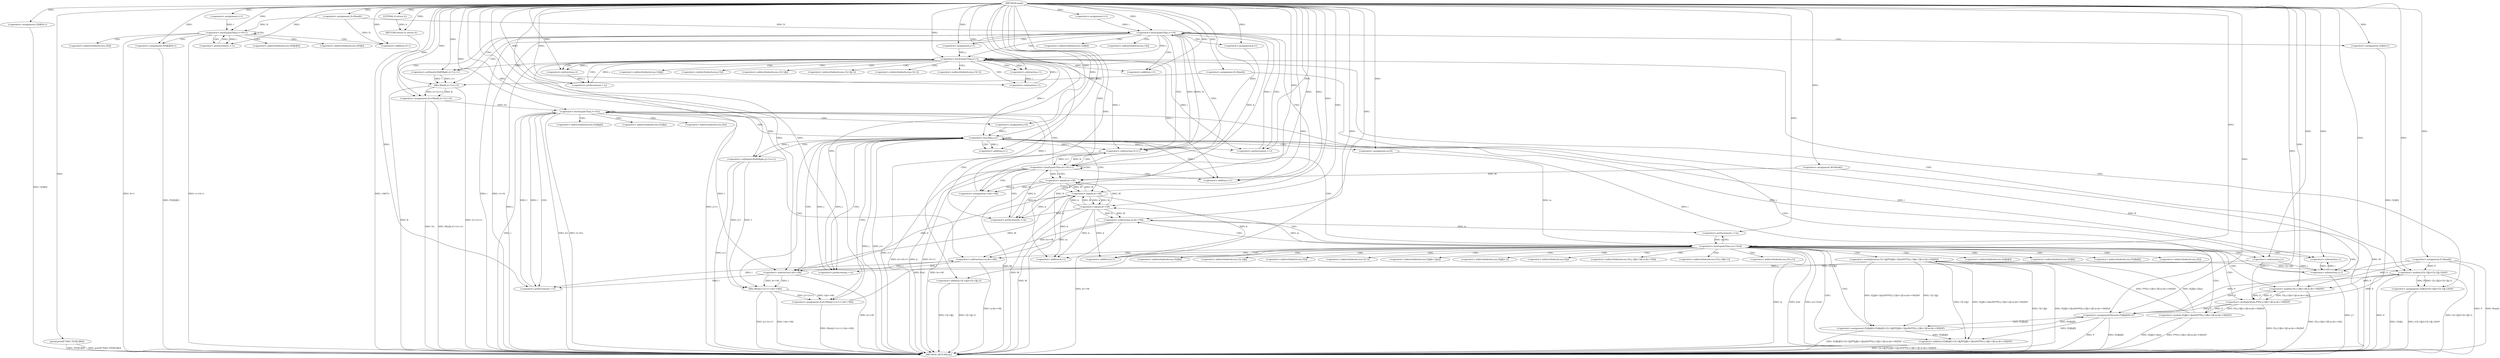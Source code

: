 digraph "main" {  
"1000151" [label = "(METHOD,main)" ]
"1000399" [label = "(METHOD_RETURN,int)" ]
"1000189" [label = "(<operator>.assignment,C[0][0]=1)" ]
"1000388" [label = "(printf,printf(\"%lld\",F[N][1][K]))" ]
"1000397" [label = "(RETURN,return 0;,return 0;)" ]
"1000154" [label = "(<operator>.assignment,N=Read())" ]
"1000170" [label = "(<operator>.assignment,i=1)" ]
"1000173" [label = "(<operator>.lessEqualsThan,i<=N+1)" ]
"1000178" [label = "(<operator>.preIncrement,++i)" ]
"1000180" [label = "(<operator>.assignment,F[0][i][0]=1)" ]
"1000198" [label = "(<operator>.assignment,i=1)" ]
"1000201" [label = "(<operator>.lessEqualsThan,i<=N)" ]
"1000204" [label = "(<operator>.preIncrement,++i)" ]
"1000398" [label = "(LITERAL,0,return 0;)" ]
"1000158" [label = "(<operator>.assignment,M=Read())" ]
"1000207" [label = "(<operator>.assignment,C[i][0]=1)" ]
"1000250" [label = "(<operator>.assignment,En=Min(K,(i+1)>>1))" ]
"1000162" [label = "(<operator>.assignment,K=Read())" ]
"1000165" [label = "(<operator>.assignment,P=Read())" ]
"1000175" [label = "(<operator>.addition,N+1)" ]
"1000216" [label = "(<operator>.assignment,j=1)" ]
"1000219" [label = "(<operator>.lessEqualsThan,j<=i)" ]
"1000222" [label = "(<operator>.preIncrement,++j)" ]
"1000224" [label = "(<operator>.assignment,C[i][j]=(C[i-1][j]+C[i-1][j-1])%P)" ]
"1000261" [label = "(<operator>.assignment,k=1)" ]
"1000264" [label = "(<operator>.lessEqualsThan,k<=N-i+1)" ]
"1000271" [label = "(<operator>.preIncrement,++k)" ]
"1000252" [label = "(Min,Min(K,(i+1)>>1))" ]
"1000230" [label = "(<operator>.modulo,(C[i-1][j]+C[i-1][j-1])%P)" ]
"1000254" [label = "(<operator>.arithmeticShiftRight,(i+1)>>1)" ]
"1000266" [label = "(<operator>.subtraction,N-i+1)" ]
"1000276" [label = "(<operator>.assignment,l=(k==M))" ]
"1000281" [label = "(<operator>.lessEqualsThan,l<=En)" ]
"1000284" [label = "(<operator>.preIncrement,++l)" ]
"1000231" [label = "(<operator>.addition,C[i-1][j]+C[i-1][j-1])" ]
"1000255" [label = "(<operator>.addition,i+1)" ]
"1000268" [label = "(<operator>.addition,i+1)" ]
"1000379" [label = "(<operator>.assignmentDivision,F[i][k][l]%=P)" ]
"1000278" [label = "(<operator>.equals,k==M)" ]
"1000289" [label = "(<operator>.assignment,j=0)" ]
"1000292" [label = "(<operator>.lessThan,j<i)" ]
"1000295" [label = "(<operator>.preIncrement,++j)" ]
"1000245" [label = "(<operator>.subtraction,j-1)" ]
"1000299" [label = "(<operator>.assignment,End=Min((j+1)>>1,l-(k==M)))" ]
"1000235" [label = "(<operator>.subtraction,i-1)" ]
"1000242" [label = "(<operator>.subtraction,i-1)" ]
"1000314" [label = "(<operator>.assignment,m=0)" ]
"1000317" [label = "(<operator>.lessEqualsThan,m<=End)" ]
"1000320" [label = "(<operator>.preIncrement,++m)" ]
"1000322" [label = "(<operator>.assignment,F[i][k][l]=F[i][k][l]+C[i-1][j]*F[j][k+1][m]%P*F[i-j-1][k+1][l-m-(k==M)]%P)" ]
"1000301" [label = "(Min,Min((j+1)>>1,l-(k==M)))" ]
"1000302" [label = "(<operator>.arithmeticShiftRight,(j+1)>>1)" ]
"1000307" [label = "(<operator>.subtraction,l-(k==M))" ]
"1000330" [label = "(<operator>.addition,F[i][k][l]+C[i-1][j]*F[j][k+1][m]%P*F[i-j-1][k+1][l-m-(k==M)]%P)" ]
"1000303" [label = "(<operator>.addition,j+1)" ]
"1000309" [label = "(<operator>.equals,k==M)" ]
"1000338" [label = "(<operator>.multiplication,C[i-1][j]*F[j][k+1][m]%P*F[i-j-1][k+1][l-m-(k==M)]%P)" ]
"1000346" [label = "(<operator>.modulo,F[j][k+1][m]%P*F[i-j-1][k+1][l-m-(k==M)]%P)" ]
"1000356" [label = "(<operator>.multiplication,P*F[i-j-1][k+1][l-m-(k==M)]%P)" ]
"1000342" [label = "(<operator>.subtraction,i-1)" ]
"1000358" [label = "(<operator>.modulo,F[i-j-1][k+1][l-m-(k==M)]%P)" ]
"1000352" [label = "(<operator>.addition,k+1)" ]
"1000371" [label = "(<operator>.subtraction,l-m-(k==M))" ]
"1000368" [label = "(<operator>.addition,k+1)" ]
"1000373" [label = "(<operator>.subtraction,m-(k==M))" ]
"1000363" [label = "(<operator>.subtraction,i-j-1)" ]
"1000375" [label = "(<operator>.equals,k==M)" ]
"1000365" [label = "(<operator>.subtraction,j-1)" ]
"1000181" [label = "(<operator>.indirectIndexAccess,F[0][i][0])" ]
"1000182" [label = "(<operator>.indirectIndexAccess,F[0][i])" ]
"1000208" [label = "(<operator>.indirectIndexAccess,C[i][0])" ]
"1000183" [label = "(<operator>.indirectIndexAccess,F[0])" ]
"1000209" [label = "(<operator>.indirectIndexAccess,C[i])" ]
"1000225" [label = "(<operator>.indirectIndexAccess,C[i][j])" ]
"1000226" [label = "(<operator>.indirectIndexAccess,C[i])" ]
"1000232" [label = "(<operator>.indirectIndexAccess,C[i-1][j])" ]
"1000239" [label = "(<operator>.indirectIndexAccess,C[i-1][j-1])" ]
"1000233" [label = "(<operator>.indirectIndexAccess,C[i-1])" ]
"1000240" [label = "(<operator>.indirectIndexAccess,C[i-1])" ]
"1000380" [label = "(<operator>.indirectIndexAccess,F[i][k][l])" ]
"1000381" [label = "(<operator>.indirectIndexAccess,F[i][k])" ]
"1000382" [label = "(<operator>.indirectIndexAccess,F[i])" ]
"1000323" [label = "(<operator>.indirectIndexAccess,F[i][k][l])" ]
"1000324" [label = "(<operator>.indirectIndexAccess,F[i][k])" ]
"1000331" [label = "(<operator>.indirectIndexAccess,F[i][k][l])" ]
"1000325" [label = "(<operator>.indirectIndexAccess,F[i])" ]
"1000332" [label = "(<operator>.indirectIndexAccess,F[i][k])" ]
"1000339" [label = "(<operator>.indirectIndexAccess,C[i-1][j])" ]
"1000333" [label = "(<operator>.indirectIndexAccess,F[i])" ]
"1000340" [label = "(<operator>.indirectIndexAccess,C[i-1])" ]
"1000347" [label = "(<operator>.indirectIndexAccess,F[j][k+1][m])" ]
"1000348" [label = "(<operator>.indirectIndexAccess,F[j][k+1])" ]
"1000349" [label = "(<operator>.indirectIndexAccess,F[j])" ]
"1000359" [label = "(<operator>.indirectIndexAccess,F[i-j-1][k+1][l-m-(k==M)])" ]
"1000360" [label = "(<operator>.indirectIndexAccess,F[i-j-1][k+1])" ]
"1000361" [label = "(<operator>.indirectIndexAccess,F[i-j-1])" ]
  "1000397" -> "1000399"  [ label = "DDG: <RET>"] 
  "1000158" -> "1000399"  [ label = "DDG: M"] 
  "1000162" -> "1000399"  [ label = "DDG: K"] 
  "1000165" -> "1000399"  [ label = "DDG: P"] 
  "1000165" -> "1000399"  [ label = "DDG: Read()"] 
  "1000173" -> "1000399"  [ label = "DDG: N+1"] 
  "1000173" -> "1000399"  [ label = "DDG: i<=N+1"] 
  "1000189" -> "1000399"  [ label = "DDG: C[0][0]"] 
  "1000201" -> "1000399"  [ label = "DDG: i"] 
  "1000201" -> "1000399"  [ label = "DDG: N"] 
  "1000201" -> "1000399"  [ label = "DDG: i<=N"] 
  "1000388" -> "1000399"  [ label = "DDG: F[N][1][K]"] 
  "1000388" -> "1000399"  [ label = "DDG: printf(\"%lld\",F[N][1][K])"] 
  "1000207" -> "1000399"  [ label = "DDG: C[i][0]"] 
  "1000219" -> "1000399"  [ label = "DDG: j"] 
  "1000219" -> "1000399"  [ label = "DDG: j<=i"] 
  "1000250" -> "1000399"  [ label = "DDG: En"] 
  "1000252" -> "1000399"  [ label = "DDG: K"] 
  "1000252" -> "1000399"  [ label = "DDG: (i+1)>>1"] 
  "1000250" -> "1000399"  [ label = "DDG: Min(K,(i+1)>>1)"] 
  "1000264" -> "1000399"  [ label = "DDG: k"] 
  "1000266" -> "1000399"  [ label = "DDG: i+1"] 
  "1000264" -> "1000399"  [ label = "DDG: N-i+1"] 
  "1000264" -> "1000399"  [ label = "DDG: k<=N-i+1"] 
  "1000278" -> "1000399"  [ label = "DDG: M"] 
  "1000276" -> "1000399"  [ label = "DDG: k==M"] 
  "1000281" -> "1000399"  [ label = "DDG: l"] 
  "1000281" -> "1000399"  [ label = "DDG: En"] 
  "1000281" -> "1000399"  [ label = "DDG: l<=En"] 
  "1000292" -> "1000399"  [ label = "DDG: j"] 
  "1000292" -> "1000399"  [ label = "DDG: j<i"] 
  "1000379" -> "1000399"  [ label = "DDG: F[i][k][l]"] 
  "1000379" -> "1000399"  [ label = "DDG: P"] 
  "1000302" -> "1000399"  [ label = "DDG: j+1"] 
  "1000301" -> "1000399"  [ label = "DDG: (j+1)>>1"] 
  "1000309" -> "1000399"  [ label = "DDG: M"] 
  "1000307" -> "1000399"  [ label = "DDG: k==M"] 
  "1000301" -> "1000399"  [ label = "DDG: l-(k==M)"] 
  "1000299" -> "1000399"  [ label = "DDG: Min((j+1)>>1,l-(k==M))"] 
  "1000317" -> "1000399"  [ label = "DDG: m"] 
  "1000317" -> "1000399"  [ label = "DDG: End"] 
  "1000317" -> "1000399"  [ label = "DDG: m<=End"] 
  "1000338" -> "1000399"  [ label = "DDG: C[i-1][j]"] 
  "1000346" -> "1000399"  [ label = "DDG: F[j][k+1][m]"] 
  "1000363" -> "1000399"  [ label = "DDG: j-1"] 
  "1000375" -> "1000399"  [ label = "DDG: M"] 
  "1000373" -> "1000399"  [ label = "DDG: k==M"] 
  "1000371" -> "1000399"  [ label = "DDG: m-(k==M)"] 
  "1000358" -> "1000399"  [ label = "DDG: F[i-j-1][k+1][l-m-(k==M)]"] 
  "1000356" -> "1000399"  [ label = "DDG: F[i-j-1][k+1][l-m-(k==M)]%P"] 
  "1000346" -> "1000399"  [ label = "DDG: P*F[i-j-1][k+1][l-m-(k==M)]%P"] 
  "1000338" -> "1000399"  [ label = "DDG: F[j][k+1][m]%P*F[i-j-1][k+1][l-m-(k==M)]%P"] 
  "1000330" -> "1000399"  [ label = "DDG: C[i-1][j]*F[j][k+1][m]%P*F[i-j-1][k+1][l-m-(k==M)]%P"] 
  "1000322" -> "1000399"  [ label = "DDG: F[i][k][l]+C[i-1][j]*F[j][k+1][m]%P*F[i-j-1][k+1][l-m-(k==M)]%P"] 
  "1000224" -> "1000399"  [ label = "DDG: C[i][j]"] 
  "1000231" -> "1000399"  [ label = "DDG: C[i-1][j]"] 
  "1000231" -> "1000399"  [ label = "DDG: C[i-1][j-1]"] 
  "1000230" -> "1000399"  [ label = "DDG: C[i-1][j]+C[i-1][j-1]"] 
  "1000230" -> "1000399"  [ label = "DDG: P"] 
  "1000224" -> "1000399"  [ label = "DDG: (C[i-1][j]+C[i-1][j-1])%P"] 
  "1000180" -> "1000399"  [ label = "DDG: F[0][i][0]"] 
  "1000151" -> "1000189"  [ label = "DDG: "] 
  "1000398" -> "1000397"  [ label = "DDG: 0"] 
  "1000151" -> "1000397"  [ label = "DDG: "] 
  "1000151" -> "1000154"  [ label = "DDG: "] 
  "1000151" -> "1000170"  [ label = "DDG: "] 
  "1000151" -> "1000180"  [ label = "DDG: "] 
  "1000151" -> "1000198"  [ label = "DDG: "] 
  "1000151" -> "1000388"  [ label = "DDG: "] 
  "1000151" -> "1000398"  [ label = "DDG: "] 
  "1000151" -> "1000158"  [ label = "DDG: "] 
  "1000170" -> "1000173"  [ label = "DDG: i"] 
  "1000178" -> "1000173"  [ label = "DDG: i"] 
  "1000151" -> "1000173"  [ label = "DDG: "] 
  "1000154" -> "1000173"  [ label = "DDG: N"] 
  "1000173" -> "1000178"  [ label = "DDG: i"] 
  "1000151" -> "1000178"  [ label = "DDG: "] 
  "1000198" -> "1000201"  [ label = "DDG: i"] 
  "1000204" -> "1000201"  [ label = "DDG: i"] 
  "1000151" -> "1000201"  [ label = "DDG: "] 
  "1000266" -> "1000201"  [ label = "DDG: N"] 
  "1000154" -> "1000201"  [ label = "DDG: N"] 
  "1000151" -> "1000204"  [ label = "DDG: "] 
  "1000292" -> "1000204"  [ label = "DDG: i"] 
  "1000219" -> "1000204"  [ label = "DDG: i"] 
  "1000151" -> "1000207"  [ label = "DDG: "] 
  "1000252" -> "1000250"  [ label = "DDG: (i+1)>>1"] 
  "1000252" -> "1000250"  [ label = "DDG: K"] 
  "1000151" -> "1000162"  [ label = "DDG: "] 
  "1000151" -> "1000165"  [ label = "DDG: "] 
  "1000154" -> "1000175"  [ label = "DDG: N"] 
  "1000151" -> "1000175"  [ label = "DDG: "] 
  "1000151" -> "1000216"  [ label = "DDG: "] 
  "1000230" -> "1000224"  [ label = "DDG: P"] 
  "1000230" -> "1000224"  [ label = "DDG: C[i-1][j]+C[i-1][j-1]"] 
  "1000151" -> "1000250"  [ label = "DDG: "] 
  "1000151" -> "1000261"  [ label = "DDG: "] 
  "1000216" -> "1000219"  [ label = "DDG: j"] 
  "1000222" -> "1000219"  [ label = "DDG: j"] 
  "1000151" -> "1000219"  [ label = "DDG: "] 
  "1000201" -> "1000219"  [ label = "DDG: i"] 
  "1000242" -> "1000219"  [ label = "DDG: i"] 
  "1000245" -> "1000222"  [ label = "DDG: j"] 
  "1000151" -> "1000222"  [ label = "DDG: "] 
  "1000162" -> "1000252"  [ label = "DDG: K"] 
  "1000151" -> "1000252"  [ label = "DDG: "] 
  "1000254" -> "1000252"  [ label = "DDG: i+1"] 
  "1000254" -> "1000252"  [ label = "DDG: 1"] 
  "1000261" -> "1000264"  [ label = "DDG: k"] 
  "1000271" -> "1000264"  [ label = "DDG: k"] 
  "1000151" -> "1000264"  [ label = "DDG: "] 
  "1000266" -> "1000264"  [ label = "DDG: N"] 
  "1000266" -> "1000264"  [ label = "DDG: i+1"] 
  "1000278" -> "1000271"  [ label = "DDG: k"] 
  "1000309" -> "1000271"  [ label = "DDG: k"] 
  "1000375" -> "1000271"  [ label = "DDG: k"] 
  "1000151" -> "1000271"  [ label = "DDG: "] 
  "1000338" -> "1000230"  [ label = "DDG: C[i-1][j]"] 
  "1000165" -> "1000230"  [ label = "DDG: P"] 
  "1000151" -> "1000230"  [ label = "DDG: "] 
  "1000356" -> "1000230"  [ label = "DDG: P"] 
  "1000219" -> "1000254"  [ label = "DDG: i"] 
  "1000151" -> "1000254"  [ label = "DDG: "] 
  "1000201" -> "1000266"  [ label = "DDG: N"] 
  "1000151" -> "1000266"  [ label = "DDG: "] 
  "1000292" -> "1000266"  [ label = "DDG: i"] 
  "1000219" -> "1000266"  [ label = "DDG: i"] 
  "1000278" -> "1000276"  [ label = "DDG: k"] 
  "1000278" -> "1000276"  [ label = "DDG: M"] 
  "1000338" -> "1000231"  [ label = "DDG: C[i-1][j]"] 
  "1000219" -> "1000255"  [ label = "DDG: i"] 
  "1000151" -> "1000255"  [ label = "DDG: "] 
  "1000292" -> "1000268"  [ label = "DDG: i"] 
  "1000151" -> "1000268"  [ label = "DDG: "] 
  "1000219" -> "1000268"  [ label = "DDG: i"] 
  "1000151" -> "1000276"  [ label = "DDG: "] 
  "1000276" -> "1000281"  [ label = "DDG: l"] 
  "1000284" -> "1000281"  [ label = "DDG: l"] 
  "1000151" -> "1000281"  [ label = "DDG: "] 
  "1000250" -> "1000281"  [ label = "DDG: En"] 
  "1000281" -> "1000284"  [ label = "DDG: l"] 
  "1000307" -> "1000284"  [ label = "DDG: l"] 
  "1000371" -> "1000284"  [ label = "DDG: l"] 
  "1000151" -> "1000284"  [ label = "DDG: "] 
  "1000165" -> "1000379"  [ label = "DDG: P"] 
  "1000356" -> "1000379"  [ label = "DDG: P"] 
  "1000230" -> "1000379"  [ label = "DDG: P"] 
  "1000151" -> "1000379"  [ label = "DDG: "] 
  "1000264" -> "1000278"  [ label = "DDG: k"] 
  "1000151" -> "1000278"  [ label = "DDG: "] 
  "1000158" -> "1000278"  [ label = "DDG: M"] 
  "1000309" -> "1000278"  [ label = "DDG: M"] 
  "1000375" -> "1000278"  [ label = "DDG: M"] 
  "1000151" -> "1000289"  [ label = "DDG: "] 
  "1000322" -> "1000379"  [ label = "DDG: F[i][k][l]"] 
  "1000219" -> "1000245"  [ label = "DDG: j"] 
  "1000151" -> "1000245"  [ label = "DDG: "] 
  "1000289" -> "1000292"  [ label = "DDG: j"] 
  "1000295" -> "1000292"  [ label = "DDG: j"] 
  "1000151" -> "1000292"  [ label = "DDG: "] 
  "1000363" -> "1000292"  [ label = "DDG: i"] 
  "1000219" -> "1000292"  [ label = "DDG: i"] 
  "1000365" -> "1000295"  [ label = "DDG: j"] 
  "1000151" -> "1000295"  [ label = "DDG: "] 
  "1000292" -> "1000295"  [ label = "DDG: j"] 
  "1000301" -> "1000299"  [ label = "DDG: (j+1)>>1"] 
  "1000301" -> "1000299"  [ label = "DDG: l-(k==M)"] 
  "1000219" -> "1000235"  [ label = "DDG: i"] 
  "1000151" -> "1000235"  [ label = "DDG: "] 
  "1000235" -> "1000242"  [ label = "DDG: i"] 
  "1000151" -> "1000242"  [ label = "DDG: "] 
  "1000151" -> "1000299"  [ label = "DDG: "] 
  "1000151" -> "1000314"  [ label = "DDG: "] 
  "1000379" -> "1000322"  [ label = "DDG: F[i][k][l]"] 
  "1000338" -> "1000322"  [ label = "DDG: C[i-1][j]"] 
  "1000338" -> "1000322"  [ label = "DDG: F[j][k+1][m]%P*F[i-j-1][k+1][l-m-(k==M)]%P"] 
  "1000302" -> "1000301"  [ label = "DDG: j+1"] 
  "1000302" -> "1000301"  [ label = "DDG: 1"] 
  "1000307" -> "1000301"  [ label = "DDG: k==M"] 
  "1000307" -> "1000301"  [ label = "DDG: l"] 
  "1000314" -> "1000317"  [ label = "DDG: m"] 
  "1000320" -> "1000317"  [ label = "DDG: m"] 
  "1000151" -> "1000317"  [ label = "DDG: "] 
  "1000299" -> "1000317"  [ label = "DDG: End"] 
  "1000373" -> "1000320"  [ label = "DDG: m"] 
  "1000151" -> "1000320"  [ label = "DDG: "] 
  "1000151" -> "1000302"  [ label = "DDG: "] 
  "1000292" -> "1000302"  [ label = "DDG: j"] 
  "1000281" -> "1000307"  [ label = "DDG: l"] 
  "1000371" -> "1000307"  [ label = "DDG: l"] 
  "1000151" -> "1000307"  [ label = "DDG: "] 
  "1000309" -> "1000307"  [ label = "DDG: k"] 
  "1000309" -> "1000307"  [ label = "DDG: M"] 
  "1000379" -> "1000330"  [ label = "DDG: F[i][k][l]"] 
  "1000322" -> "1000330"  [ label = "DDG: F[i][k][l]"] 
  "1000338" -> "1000330"  [ label = "DDG: C[i-1][j]"] 
  "1000338" -> "1000330"  [ label = "DDG: F[j][k+1][m]%P*F[i-j-1][k+1][l-m-(k==M)]%P"] 
  "1000292" -> "1000303"  [ label = "DDG: j"] 
  "1000151" -> "1000303"  [ label = "DDG: "] 
  "1000278" -> "1000309"  [ label = "DDG: k"] 
  "1000375" -> "1000309"  [ label = "DDG: k"] 
  "1000151" -> "1000309"  [ label = "DDG: "] 
  "1000278" -> "1000309"  [ label = "DDG: M"] 
  "1000375" -> "1000309"  [ label = "DDG: M"] 
  "1000346" -> "1000338"  [ label = "DDG: P*F[i-j-1][k+1][l-m-(k==M)]%P"] 
  "1000346" -> "1000338"  [ label = "DDG: F[j][k+1][m]"] 
  "1000356" -> "1000346"  [ label = "DDG: F[i-j-1][k+1][l-m-(k==M)]%P"] 
  "1000356" -> "1000346"  [ label = "DDG: P"] 
  "1000358" -> "1000356"  [ label = "DDG: P"] 
  "1000151" -> "1000356"  [ label = "DDG: "] 
  "1000358" -> "1000356"  [ label = "DDG: F[i-j-1][k+1][l-m-(k==M)]"] 
  "1000292" -> "1000342"  [ label = "DDG: i"] 
  "1000363" -> "1000342"  [ label = "DDG: i"] 
  "1000151" -> "1000342"  [ label = "DDG: "] 
  "1000165" -> "1000358"  [ label = "DDG: P"] 
  "1000356" -> "1000358"  [ label = "DDG: P"] 
  "1000230" -> "1000358"  [ label = "DDG: P"] 
  "1000151" -> "1000358"  [ label = "DDG: "] 
  "1000309" -> "1000352"  [ label = "DDG: k"] 
  "1000375" -> "1000352"  [ label = "DDG: k"] 
  "1000151" -> "1000352"  [ label = "DDG: "] 
  "1000307" -> "1000371"  [ label = "DDG: l"] 
  "1000151" -> "1000371"  [ label = "DDG: "] 
  "1000373" -> "1000371"  [ label = "DDG: k==M"] 
  "1000373" -> "1000371"  [ label = "DDG: m"] 
  "1000151" -> "1000368"  [ label = "DDG: "] 
  "1000309" -> "1000368"  [ label = "DDG: k"] 
  "1000375" -> "1000368"  [ label = "DDG: k"] 
  "1000317" -> "1000373"  [ label = "DDG: m"] 
  "1000151" -> "1000373"  [ label = "DDG: "] 
  "1000375" -> "1000373"  [ label = "DDG: k"] 
  "1000375" -> "1000373"  [ label = "DDG: M"] 
  "1000342" -> "1000363"  [ label = "DDG: i"] 
  "1000151" -> "1000363"  [ label = "DDG: "] 
  "1000365" -> "1000363"  [ label = "DDG: 1"] 
  "1000365" -> "1000363"  [ label = "DDG: j"] 
  "1000151" -> "1000375"  [ label = "DDG: "] 
  "1000309" -> "1000375"  [ label = "DDG: k"] 
  "1000309" -> "1000375"  [ label = "DDG: M"] 
  "1000151" -> "1000365"  [ label = "DDG: "] 
  "1000292" -> "1000365"  [ label = "DDG: j"] 
  "1000173" -> "1000182"  [ label = "CDG: "] 
  "1000173" -> "1000180"  [ label = "CDG: "] 
  "1000173" -> "1000183"  [ label = "CDG: "] 
  "1000173" -> "1000175"  [ label = "CDG: "] 
  "1000173" -> "1000178"  [ label = "CDG: "] 
  "1000173" -> "1000173"  [ label = "CDG: "] 
  "1000173" -> "1000181"  [ label = "CDG: "] 
  "1000201" -> "1000268"  [ label = "CDG: "] 
  "1000201" -> "1000208"  [ label = "CDG: "] 
  "1000201" -> "1000255"  [ label = "CDG: "] 
  "1000201" -> "1000216"  [ label = "CDG: "] 
  "1000201" -> "1000204"  [ label = "CDG: "] 
  "1000201" -> "1000219"  [ label = "CDG: "] 
  "1000201" -> "1000254"  [ label = "CDG: "] 
  "1000201" -> "1000261"  [ label = "CDG: "] 
  "1000201" -> "1000250"  [ label = "CDG: "] 
  "1000201" -> "1000201"  [ label = "CDG: "] 
  "1000201" -> "1000266"  [ label = "CDG: "] 
  "1000201" -> "1000207"  [ label = "CDG: "] 
  "1000201" -> "1000252"  [ label = "CDG: "] 
  "1000201" -> "1000264"  [ label = "CDG: "] 
  "1000201" -> "1000209"  [ label = "CDG: "] 
  "1000219" -> "1000233"  [ label = "CDG: "] 
  "1000219" -> "1000219"  [ label = "CDG: "] 
  "1000219" -> "1000222"  [ label = "CDG: "] 
  "1000219" -> "1000242"  [ label = "CDG: "] 
  "1000219" -> "1000235"  [ label = "CDG: "] 
  "1000219" -> "1000224"  [ label = "CDG: "] 
  "1000219" -> "1000240"  [ label = "CDG: "] 
  "1000219" -> "1000245"  [ label = "CDG: "] 
  "1000219" -> "1000226"  [ label = "CDG: "] 
  "1000219" -> "1000232"  [ label = "CDG: "] 
  "1000219" -> "1000239"  [ label = "CDG: "] 
  "1000219" -> "1000230"  [ label = "CDG: "] 
  "1000219" -> "1000225"  [ label = "CDG: "] 
  "1000219" -> "1000231"  [ label = "CDG: "] 
  "1000264" -> "1000268"  [ label = "CDG: "] 
  "1000264" -> "1000276"  [ label = "CDG: "] 
  "1000264" -> "1000281"  [ label = "CDG: "] 
  "1000264" -> "1000266"  [ label = "CDG: "] 
  "1000264" -> "1000271"  [ label = "CDG: "] 
  "1000264" -> "1000278"  [ label = "CDG: "] 
  "1000264" -> "1000264"  [ label = "CDG: "] 
  "1000281" -> "1000379"  [ label = "CDG: "] 
  "1000281" -> "1000281"  [ label = "CDG: "] 
  "1000281" -> "1000382"  [ label = "CDG: "] 
  "1000281" -> "1000284"  [ label = "CDG: "] 
  "1000281" -> "1000289"  [ label = "CDG: "] 
  "1000281" -> "1000292"  [ label = "CDG: "] 
  "1000281" -> "1000380"  [ label = "CDG: "] 
  "1000281" -> "1000381"  [ label = "CDG: "] 
  "1000292" -> "1000302"  [ label = "CDG: "] 
  "1000292" -> "1000314"  [ label = "CDG: "] 
  "1000292" -> "1000295"  [ label = "CDG: "] 
  "1000292" -> "1000292"  [ label = "CDG: "] 
  "1000292" -> "1000303"  [ label = "CDG: "] 
  "1000292" -> "1000307"  [ label = "CDG: "] 
  "1000292" -> "1000309"  [ label = "CDG: "] 
  "1000292" -> "1000299"  [ label = "CDG: "] 
  "1000292" -> "1000301"  [ label = "CDG: "] 
  "1000292" -> "1000317"  [ label = "CDG: "] 
  "1000317" -> "1000332"  [ label = "CDG: "] 
  "1000317" -> "1000371"  [ label = "CDG: "] 
  "1000317" -> "1000368"  [ label = "CDG: "] 
  "1000317" -> "1000338"  [ label = "CDG: "] 
  "1000317" -> "1000349"  [ label = "CDG: "] 
  "1000317" -> "1000373"  [ label = "CDG: "] 
  "1000317" -> "1000375"  [ label = "CDG: "] 
  "1000317" -> "1000330"  [ label = "CDG: "] 
  "1000317" -> "1000363"  [ label = "CDG: "] 
  "1000317" -> "1000348"  [ label = "CDG: "] 
  "1000317" -> "1000320"  [ label = "CDG: "] 
  "1000317" -> "1000352"  [ label = "CDG: "] 
  "1000317" -> "1000339"  [ label = "CDG: "] 
  "1000317" -> "1000342"  [ label = "CDG: "] 
  "1000317" -> "1000333"  [ label = "CDG: "] 
  "1000317" -> "1000340"  [ label = "CDG: "] 
  "1000317" -> "1000323"  [ label = "CDG: "] 
  "1000317" -> "1000359"  [ label = "CDG: "] 
  "1000317" -> "1000324"  [ label = "CDG: "] 
  "1000317" -> "1000360"  [ label = "CDG: "] 
  "1000317" -> "1000356"  [ label = "CDG: "] 
  "1000317" -> "1000365"  [ label = "CDG: "] 
  "1000317" -> "1000346"  [ label = "CDG: "] 
  "1000317" -> "1000331"  [ label = "CDG: "] 
  "1000317" -> "1000361"  [ label = "CDG: "] 
  "1000317" -> "1000347"  [ label = "CDG: "] 
  "1000317" -> "1000358"  [ label = "CDG: "] 
  "1000317" -> "1000325"  [ label = "CDG: "] 
  "1000317" -> "1000317"  [ label = "CDG: "] 
  "1000317" -> "1000322"  [ label = "CDG: "] 
}
